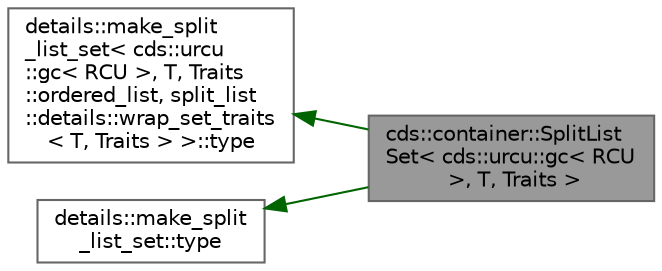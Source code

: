 digraph "cds::container::SplitListSet&lt; cds::urcu::gc&lt; RCU &gt;, T, Traits &gt;"
{
 // LATEX_PDF_SIZE
  bgcolor="transparent";
  edge [fontname=Helvetica,fontsize=10,labelfontname=Helvetica,labelfontsize=10];
  node [fontname=Helvetica,fontsize=10,shape=box,height=0.2,width=0.4];
  rankdir="LR";
  Node1 [id="Node000001",label="cds::container::SplitList\lSet\< cds::urcu::gc\< RCU\l \>, T, Traits \>",height=0.2,width=0.4,color="gray40", fillcolor="grey60", style="filled", fontcolor="black",tooltip="Split-ordered list set (template specialization for RCU)"];
  Node2 -> Node1 [id="edge1_Node000001_Node000002",dir="back",color="darkgreen",style="solid",tooltip=" "];
  Node2 [id="Node000002",label="details::make_split\l_list_set\< cds::urcu\l::gc\< RCU \>, T, Traits\l::ordered_list, split_list\l::details::wrap_set_traits\l\< T, Traits \> \>::type",height=0.2,width=0.4,color="gray40", fillcolor="white", style="filled",tooltip=" "];
  Node3 -> Node1 [id="edge2_Node000001_Node000003",dir="back",color="darkgreen",style="solid",tooltip=" "];
  Node3 [id="Node000003",label="details::make_split\l_list_set::type",height=0.2,width=0.4,color="gray40", fillcolor="white", style="filled",tooltip=" "];
}
